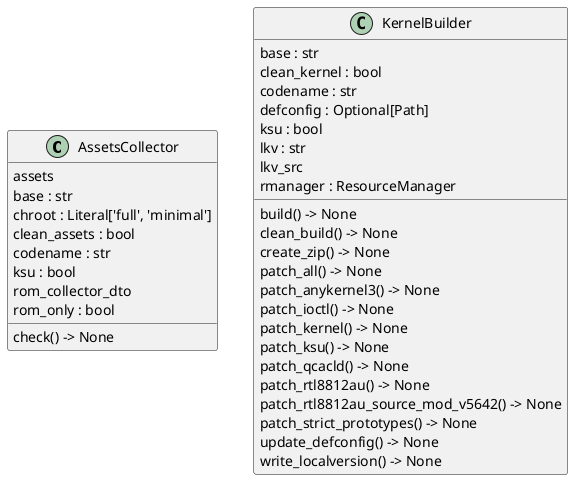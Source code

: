 @startuml classes
set namespaceSeparator none
class "AssetsCollector" as core.assets_collector.AssetsCollector {
  assets
  base : str
  chroot : Literal['full', 'minimal']
  clean_assets : bool
  codename : str
  ksu : bool
  rom_collector_dto
  rom_only : bool
  check() -> None
}
class "KernelBuilder" as core.kernel_builder.KernelBuilder {
  base : str
  clean_kernel : bool
  codename : str
  defconfig : Optional[Path]
  ksu : bool
  lkv : str
  lkv_src
  rmanager : ResourceManager
  build() -> None
  clean_build() -> None
  create_zip() -> None
  patch_all() -> None
  patch_anykernel3() -> None
  patch_ioctl() -> None
  patch_kernel() -> None
  patch_ksu() -> None
  patch_qcacld() -> None
  patch_rtl8812au() -> None
  patch_rtl8812au_source_mod_v5642() -> None
  patch_strict_prototypes() -> None
  update_defconfig() -> None
  write_localversion() -> None
}
@enduml
